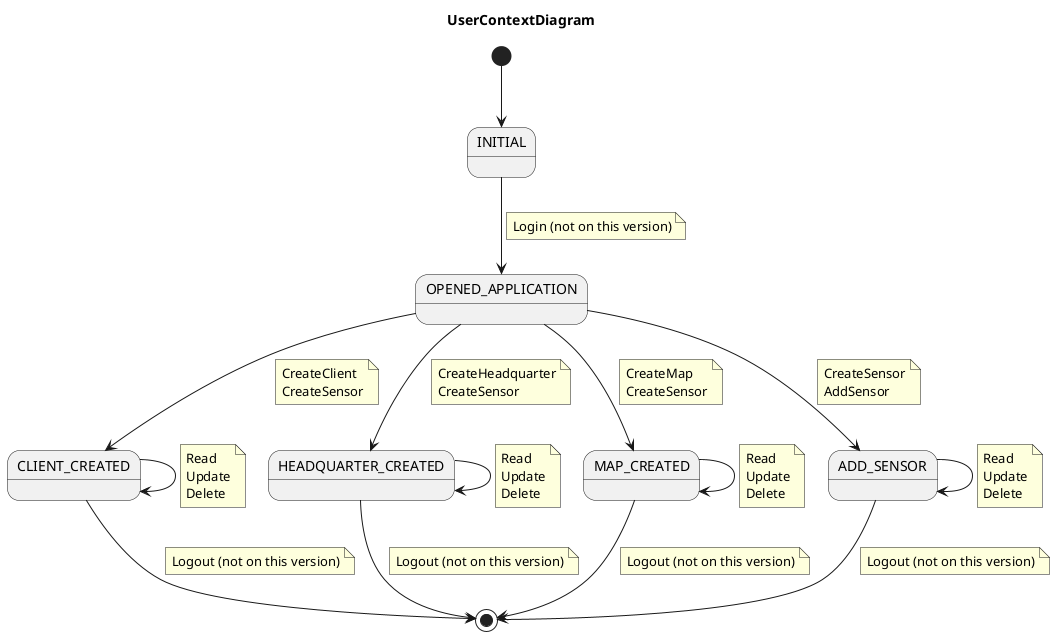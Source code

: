 @startuml
title UserContextDiagram
state INITIAL
state CLIENT_CREATED
state HEADQUARTER_CREATED
state MAP_CREATED
state ADD_SENSOR
state OPENED_APPLICATION

[*] --> INITIAL

INITIAL --> OPENED_APPLICATION
note on link
    Login (not on this version)
end note

OPENED_APPLICATION --> CLIENT_CREATED
    note on link
        CreateClient
        CreateSensor
    end note
CLIENT_CREATED --> CLIENT_CREATED
note on link
    Read
    Update
    Delete
end note

OPENED_APPLICATION --> HEADQUARTER_CREATED
    note on link
        CreateHeadquarter
        CreateSensor
    end note

HEADQUARTER_CREATED --> HEADQUARTER_CREATED
    note on link
        Read
        Update
        Delete
    end note

OPENED_APPLICATION --> MAP_CREATED
    note on link
        CreateMap
        CreateSensor
    end note

MAP_CREATED --> MAP_CREATED
    note on link
        Read
        Update
        Delete
    end note

OPENED_APPLICATION --> ADD_SENSOR
    note on link
        CreateSensor
        AddSensor
    end note

ADD_SENSOR --> ADD_SENSOR
    note on link
        Read
        Update
        Delete
    end note

CLIENT_CREATED --> [*]
      note on link
          Logout (not on this version)
      end note

HEADQUARTER_CREATED --> [*]
      note on link
          Logout (not on this version)
      end note

MAP_CREATED --> [*]
      note on link
          Logout (not on this version)
      end note

ADD_SENSOR --> [*]
      note on link
          Logout (not on this version)
      end note

@enduml
